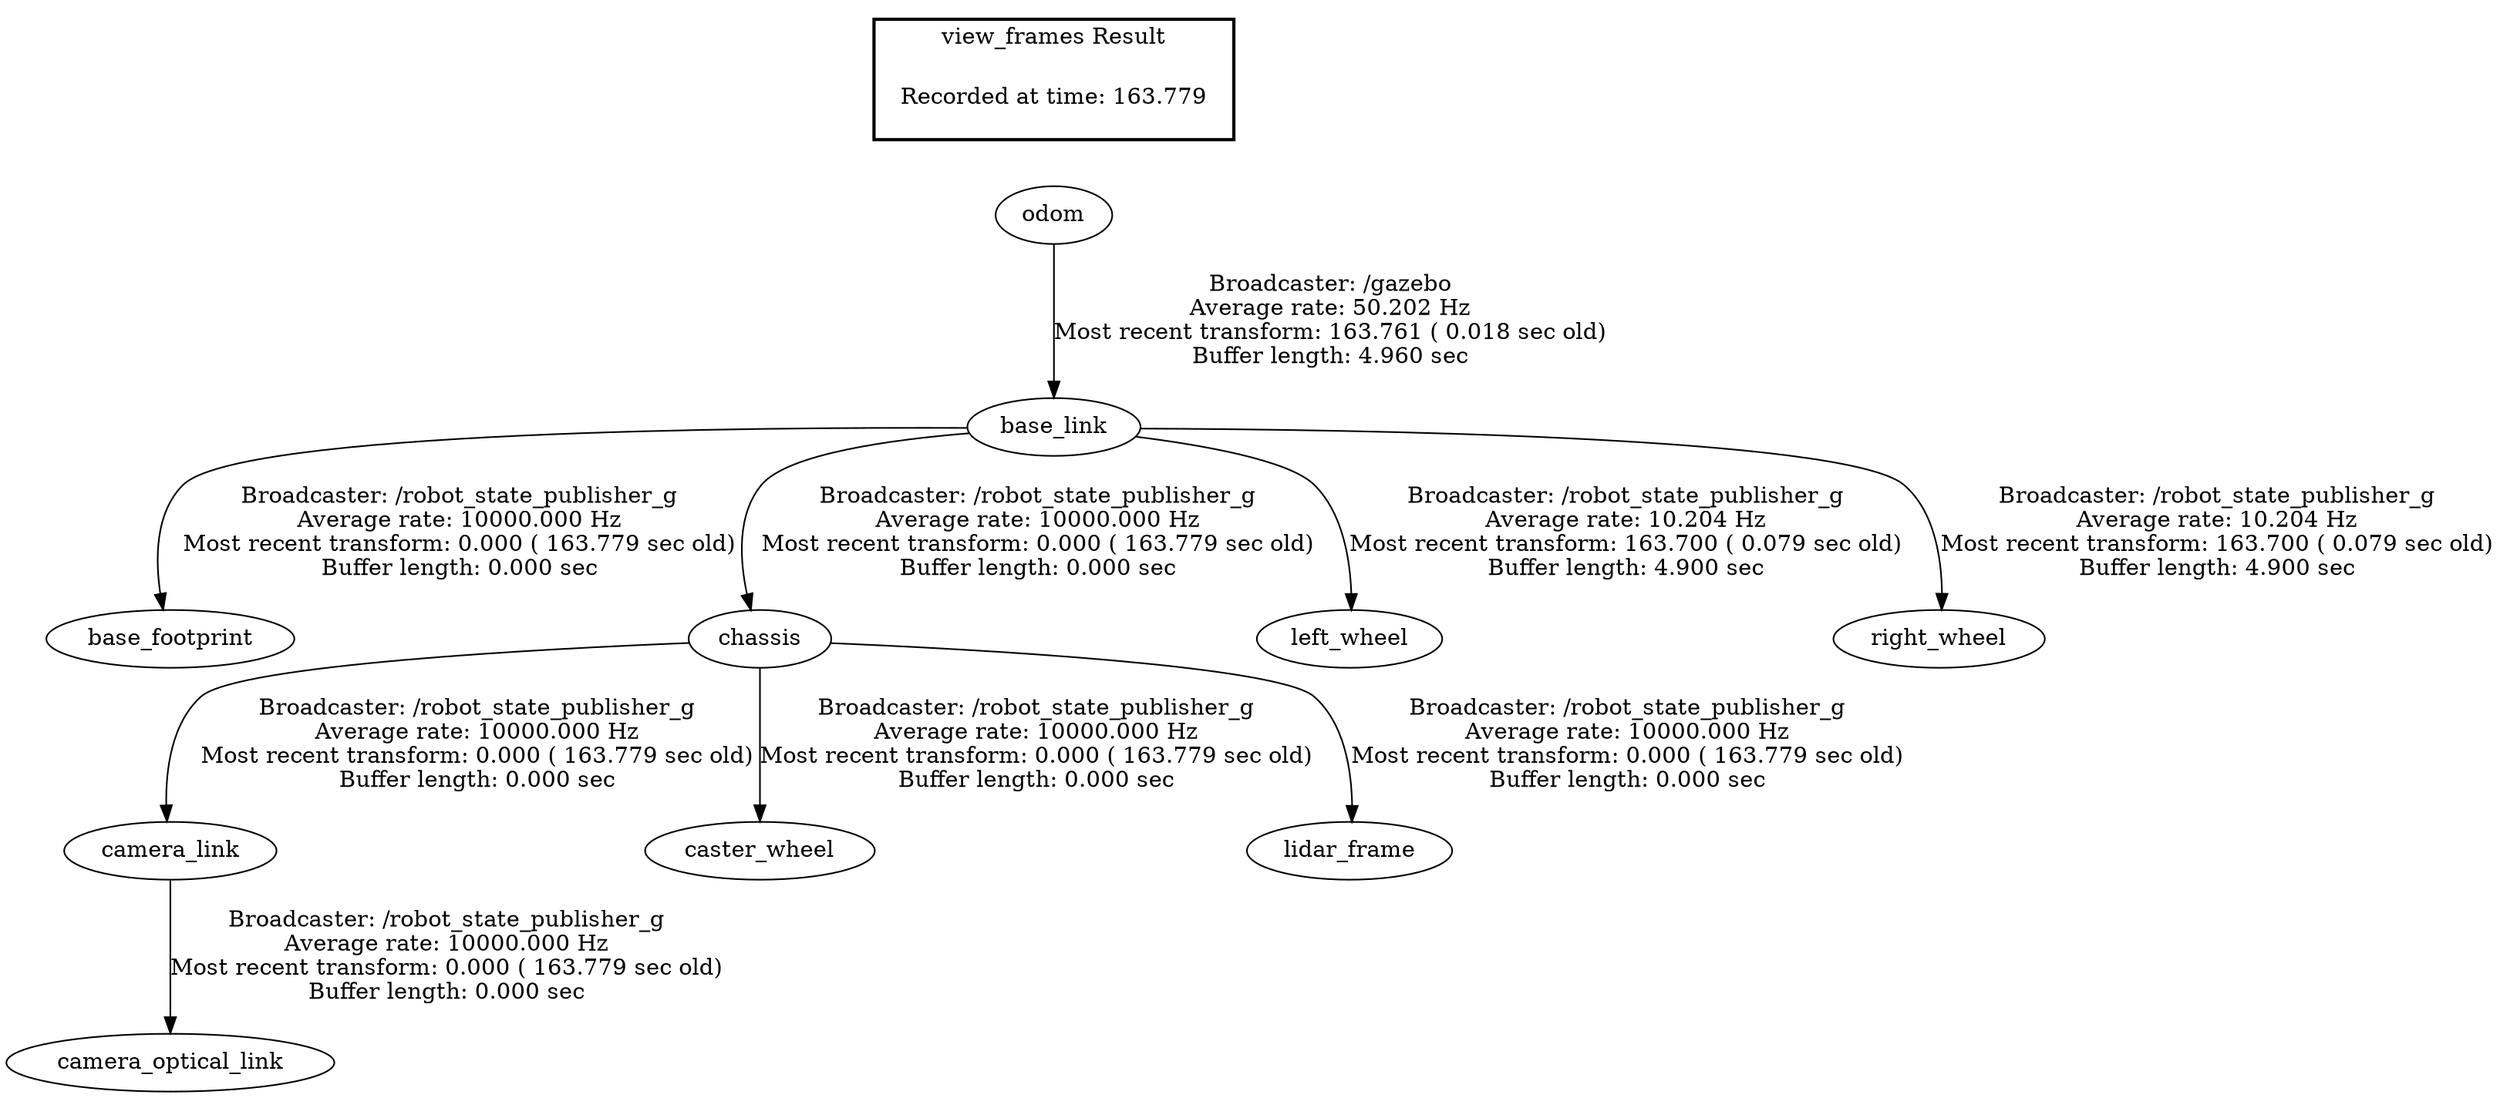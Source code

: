 digraph G {
"base_link" -> "base_footprint"[label="Broadcaster: /robot_state_publisher_g\nAverage rate: 10000.000 Hz\nMost recent transform: 0.000 ( 163.779 sec old)\nBuffer length: 0.000 sec\n"];
"odom" -> "base_link"[label="Broadcaster: /gazebo\nAverage rate: 50.202 Hz\nMost recent transform: 163.761 ( 0.018 sec old)\nBuffer length: 4.960 sec\n"];
"chassis" -> "camera_link"[label="Broadcaster: /robot_state_publisher_g\nAverage rate: 10000.000 Hz\nMost recent transform: 0.000 ( 163.779 sec old)\nBuffer length: 0.000 sec\n"];
"base_link" -> "chassis"[label="Broadcaster: /robot_state_publisher_g\nAverage rate: 10000.000 Hz\nMost recent transform: 0.000 ( 163.779 sec old)\nBuffer length: 0.000 sec\n"];
"camera_link" -> "camera_optical_link"[label="Broadcaster: /robot_state_publisher_g\nAverage rate: 10000.000 Hz\nMost recent transform: 0.000 ( 163.779 sec old)\nBuffer length: 0.000 sec\n"];
"chassis" -> "caster_wheel"[label="Broadcaster: /robot_state_publisher_g\nAverage rate: 10000.000 Hz\nMost recent transform: 0.000 ( 163.779 sec old)\nBuffer length: 0.000 sec\n"];
"chassis" -> "lidar_frame"[label="Broadcaster: /robot_state_publisher_g\nAverage rate: 10000.000 Hz\nMost recent transform: 0.000 ( 163.779 sec old)\nBuffer length: 0.000 sec\n"];
"base_link" -> "left_wheel"[label="Broadcaster: /robot_state_publisher_g\nAverage rate: 10.204 Hz\nMost recent transform: 163.700 ( 0.079 sec old)\nBuffer length: 4.900 sec\n"];
"base_link" -> "right_wheel"[label="Broadcaster: /robot_state_publisher_g\nAverage rate: 10.204 Hz\nMost recent transform: 163.700 ( 0.079 sec old)\nBuffer length: 4.900 sec\n"];
edge [style=invis];
 subgraph cluster_legend { style=bold; color=black; label ="view_frames Result";
"Recorded at time: 163.779"[ shape=plaintext ] ;
 }->"odom";
}